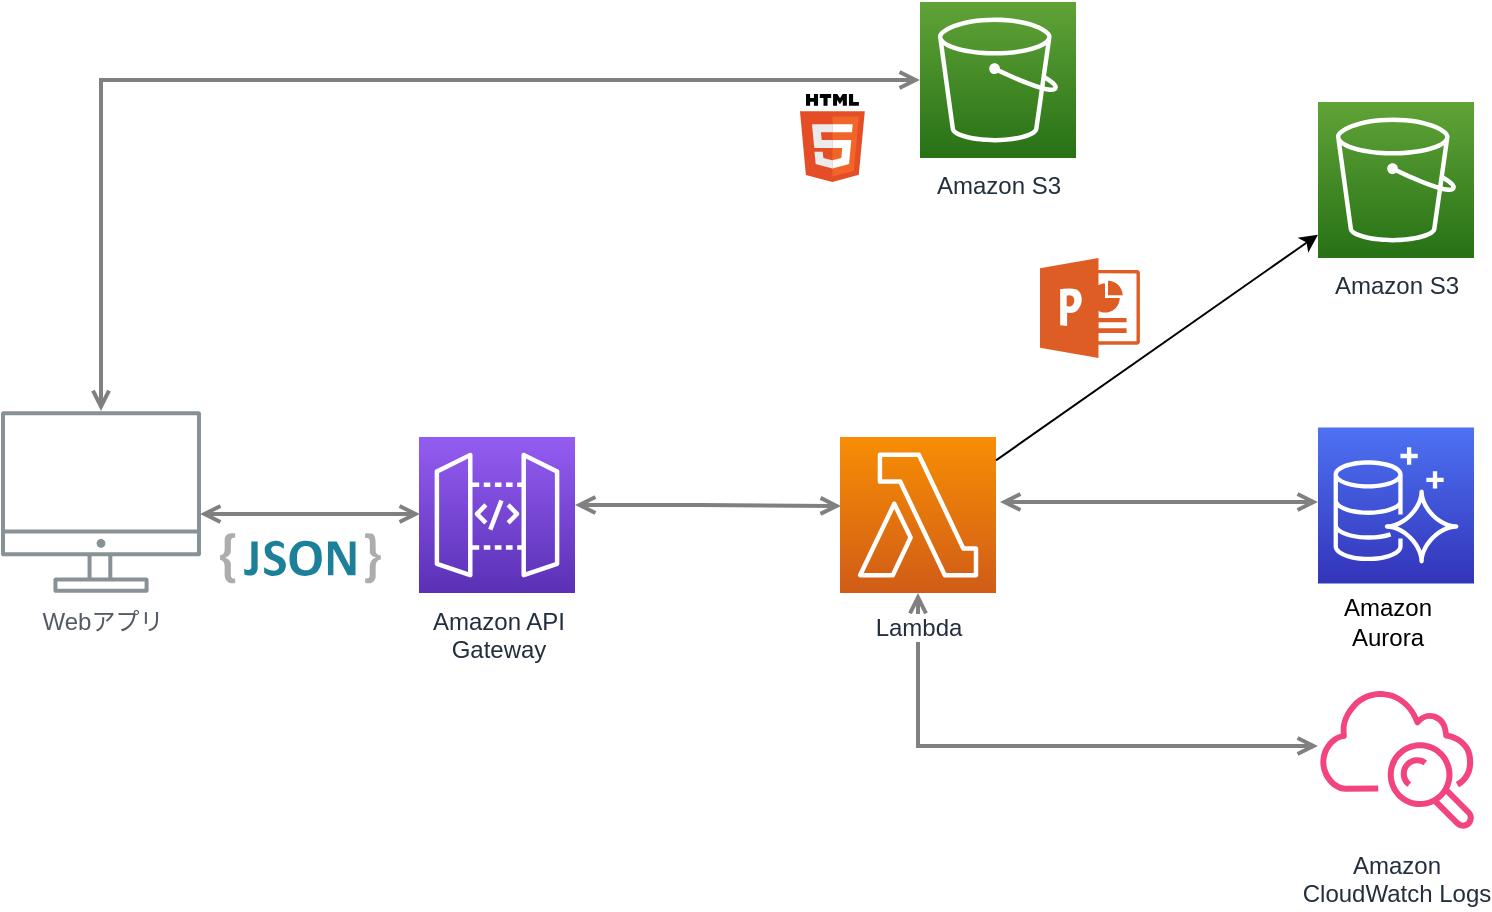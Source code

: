 <mxfile version="12.4.2" type="device" pages="1"><diagram id="Ht1M8jgEwFfnCIfOTk4-" name="Page-1"><mxGraphModel dx="946" dy="592" grid="1" gridSize="10" guides="1" tooltips="1" connect="1" arrows="1" fold="1" page="1" pageScale="1" pageWidth="1169" pageHeight="827" math="0" shadow="0"><root><mxCell id="0"/><mxCell id="1" parent="0"/><mxCell id="UEzPUAAOIrF-is8g5C7q-132" style="edgeStyle=orthogonalEdgeStyle;rounded=0;orthogonalLoop=1;jettySize=auto;html=1;startArrow=open;startFill=0;endArrow=open;endFill=0;strokeWidth=2;strokeColor=#808080;" parent="1" edge="1"><mxGeometry relative="1" as="geometry"><Array as="points"/><mxPoint x="660" y="370" as="sourcePoint"/><mxPoint x="819" y="370" as="targetPoint"/></mxGeometry></mxCell><mxCell id="UEzPUAAOIrF-is8g5C7q-142" style="edgeStyle=orthogonalEdgeStyle;rounded=0;orthogonalLoop=1;jettySize=auto;html=1;startArrow=open;startFill=0;endArrow=open;endFill=0;strokeWidth=2;strokeColor=#808080;" parent="1" source="UEzPUAAOIrF-is8g5C7q-114" edge="1"><mxGeometry relative="1" as="geometry"><mxPoint x="457.5" y="386.5" as="sourcePoint"/><mxPoint x="580.5" y="372" as="targetPoint"/><Array as="points"><mxPoint x="510.5" y="371.5"/><mxPoint x="510.5" y="371.5"/></Array></mxGeometry></mxCell><mxCell id="UEzPUAAOIrF-is8g5C7q-109" value="Webアプリ" style="outlineConnect=0;gradientColor=none;fontColor=#545B64;strokeColor=none;fillColor=#879196;dashed=0;verticalLabelPosition=bottom;verticalAlign=top;align=center;html=1;fontSize=12;fontStyle=0;aspect=fixed;shape=mxgraph.aws4.illustration_desktop;pointerEvents=1;labelBackgroundColor=#ffffff;" parent="1" vertex="1"><mxGeometry x="160.5" y="324.5" width="100" height="91" as="geometry"/></mxCell><mxCell id="UEzPUAAOIrF-is8g5C7q-114" value="Amazon API&lt;br&gt;Gateway&lt;br&gt;" style="outlineConnect=0;fontColor=#232F3E;gradientColor=#945DF2;gradientDirection=north;fillColor=#5A30B5;strokeColor=#ffffff;dashed=0;verticalLabelPosition=bottom;verticalAlign=top;align=center;html=1;fontSize=12;fontStyle=0;aspect=fixed;shape=mxgraph.aws4.resourceIcon;resIcon=mxgraph.aws4.api_gateway;labelBackgroundColor=#ffffff;" parent="1" vertex="1"><mxGeometry x="369.5" y="337.5" width="78" height="78" as="geometry"/></mxCell><mxCell id="UEzPUAAOIrF-is8g5C7q-123" value="Amazon&lt;br&gt;CloudWatch Logs&lt;br&gt;" style="outlineConnect=0;fontColor=#232F3E;gradientColor=none;gradientDirection=north;fillColor=#F34482;strokeColor=none;dashed=0;verticalLabelPosition=bottom;verticalAlign=top;align=center;html=1;fontSize=12;fontStyle=0;aspect=fixed;shape=mxgraph.aws4.cloudwatch;labelBackgroundColor=#ffffff;" parent="1" vertex="1"><mxGeometry x="819.0" y="460" width="78" height="78" as="geometry"/></mxCell><mxCell id="1RSbN0O1wgB2yyXQaGWE-14" style="edgeStyle=orthogonalEdgeStyle;rounded=0;orthogonalLoop=1;jettySize=auto;html=1;startArrow=open;startFill=0;endArrow=open;endFill=0;strokeWidth=2;strokeColor=#808080;" parent="1" edge="1"><mxGeometry relative="1" as="geometry"><mxPoint x="260" y="376" as="sourcePoint"/><mxPoint x="370" y="376" as="targetPoint"/><Array as="points"><mxPoint x="322.5" y="375.5"/><mxPoint x="322.5" y="375.5"/></Array></mxGeometry></mxCell><mxCell id="UEzPUAAOIrF-is8g5C7q-116" value="Amazon S3" style="outlineConnect=0;fontColor=#232F3E;gradientColor=#60A337;gradientDirection=north;fillColor=#277116;strokeColor=#ffffff;dashed=0;verticalLabelPosition=bottom;verticalAlign=top;align=center;html=1;fontSize=12;fontStyle=0;aspect=fixed;shape=mxgraph.aws4.resourceIcon;resIcon=mxgraph.aws4.s3;labelBackgroundColor=#ffffff;" parent="1" vertex="1"><mxGeometry x="620.0" y="120" width="78" height="78" as="geometry"/></mxCell><mxCell id="1RSbN0O1wgB2yyXQaGWE-16" value="Amazon S3" style="outlineConnect=0;fontColor=#232F3E;gradientColor=#60A337;gradientDirection=north;fillColor=#277116;strokeColor=#ffffff;dashed=0;verticalLabelPosition=bottom;verticalAlign=top;align=center;html=1;fontSize=12;fontStyle=0;aspect=fixed;shape=mxgraph.aws4.resourceIcon;resIcon=mxgraph.aws4.s3;labelBackgroundColor=#ffffff;" parent="1" vertex="1"><mxGeometry x="819.0" y="170" width="78" height="78" as="geometry"/></mxCell><mxCell id="1RSbN0O1wgB2yyXQaGWE-23" value="" style="dashed=0;outlineConnect=0;html=1;align=center;labelPosition=center;verticalLabelPosition=bottom;verticalAlign=top;shape=mxgraph.weblogos.json_2" parent="1" vertex="1"><mxGeometry x="270" y="385.5" width="80.4" height="25.2" as="geometry"/></mxCell><mxCell id="1RSbN0O1wgB2yyXQaGWE-26" style="edgeStyle=orthogonalEdgeStyle;rounded=0;orthogonalLoop=1;jettySize=auto;html=1;startArrow=open;startFill=0;endArrow=open;endFill=0;strokeWidth=2;strokeColor=#808080;" parent="1" source="UEzPUAAOIrF-is8g5C7q-113" target="UEzPUAAOIrF-is8g5C7q-123" edge="1"><mxGeometry relative="1" as="geometry"><Array as="points"><mxPoint x="619" y="492"/><mxPoint x="850" y="492"/><mxPoint x="850" y="499"/></Array><mxPoint x="658" y="492" as="sourcePoint"/><mxPoint x="850" y="480" as="targetPoint"/></mxGeometry></mxCell><mxCell id="UEzPUAAOIrF-is8g5C7q-113" value="Lambda" style="outlineConnect=0;fontColor=#232F3E;gradientColor=#F78E04;gradientDirection=north;fillColor=#D05C17;strokeColor=#ffffff;dashed=0;verticalLabelPosition=bottom;verticalAlign=top;align=center;html=1;fontSize=12;fontStyle=0;aspect=fixed;shape=mxgraph.aws4.resourceIcon;resIcon=mxgraph.aws4.lambda;labelBackgroundColor=#ffffff;spacingTop=3;" parent="1" vertex="1"><mxGeometry x="580" y="337.5" width="78" height="78" as="geometry"/></mxCell><mxCell id="1RSbN0O1wgB2yyXQaGWE-29" value="" style="endArrow=classic;html=1;" parent="1" source="UEzPUAAOIrF-is8g5C7q-113" target="1RSbN0O1wgB2yyXQaGWE-16" edge="1"><mxGeometry width="50" height="50" relative="1" as="geometry"><mxPoint x="789.5" y="230.004" as="sourcePoint"/><mxPoint x="470" y="395.034" as="targetPoint"/></mxGeometry></mxCell><mxCell id="1RSbN0O1wgB2yyXQaGWE-25" value="" style="aspect=fixed;pointerEvents=1;shadow=0;dashed=0;html=1;strokeColor=none;labelPosition=center;verticalLabelPosition=bottom;verticalAlign=top;align=center;shape=mxgraph.mscae.other.powerpoint;fillColor=#DE5D24;" parent="1" vertex="1"><mxGeometry x="680" y="248" width="50" height="50" as="geometry"/></mxCell><mxCell id="1RSbN0O1wgB2yyXQaGWE-48" style="edgeStyle=orthogonalEdgeStyle;rounded=0;orthogonalLoop=1;jettySize=auto;html=1;startArrow=open;startFill=0;endArrow=open;endFill=0;strokeWidth=2;strokeColor=#808080;" parent="1" target="UEzPUAAOIrF-is8g5C7q-116" edge="1" source="UEzPUAAOIrF-is8g5C7q-109"><mxGeometry relative="1" as="geometry"><mxPoint x="470" y="159" as="sourcePoint"/><mxPoint x="580" y="190" as="targetPoint"/><Array as="points"><mxPoint x="211" y="159"/></Array></mxGeometry></mxCell><mxCell id="BA4_ylB91hJ3lGT1MII4-20" value="" style="outlineConnect=0;fontColor=#232F3E;gradientColor=#4D72F3;gradientDirection=north;fillColor=#3334B9;strokeColor=#ffffff;dashed=0;verticalLabelPosition=bottom;verticalAlign=top;align=center;html=1;fontSize=12;fontStyle=0;aspect=fixed;shape=mxgraph.aws4.resourceIcon;resIcon=mxgraph.aws4.aurora;" parent="1" vertex="1"><mxGeometry x="819" y="332.7" width="78" height="78" as="geometry"/></mxCell><mxCell id="BA4_ylB91hJ3lGT1MII4-21" value="Amazon&lt;br&gt;Aurora" style="text;html=1;strokeColor=none;fillColor=none;align=center;verticalAlign=middle;whiteSpace=wrap;rounded=0;" parent="1" vertex="1"><mxGeometry x="819" y="420" width="70" height="20" as="geometry"/></mxCell><mxCell id="BA4_ylB91hJ3lGT1MII4-23" value="" style="dashed=0;outlineConnect=0;html=1;align=center;labelPosition=center;verticalLabelPosition=bottom;verticalAlign=top;shape=mxgraph.weblogos.html5" parent="1" vertex="1"><mxGeometry x="560" y="166" width="32.4" height="44" as="geometry"/></mxCell></root></mxGraphModel></diagram></mxfile>